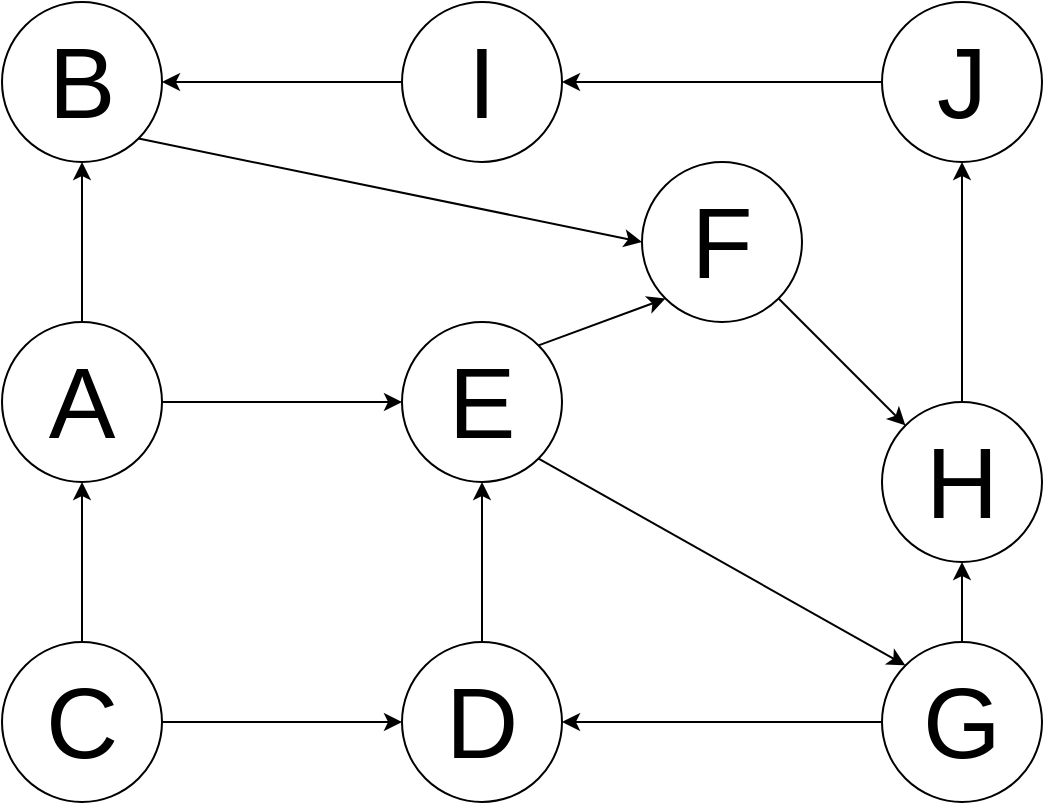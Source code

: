 <mxfile version="13.4.9" type="device"><diagram id="aAlUj7pX7QPpUlGrAERU" name="Page-1"><mxGraphModel dx="1418" dy="745" grid="1" gridSize="10" guides="1" tooltips="1" connect="1" arrows="1" fold="1" page="1" pageScale="1" pageWidth="827" pageHeight="1169" math="0" shadow="0"><root><mxCell id="0"/><mxCell id="1" parent="0"/><mxCell id="bMVKe-fVUc77qjIr1iL5-1" value="&lt;span style=&quot;font-size: 50px&quot;&gt;B&lt;br&gt;&lt;/span&gt;" style="ellipse;whiteSpace=wrap;html=1;aspect=fixed;" vertex="1" parent="1"><mxGeometry x="40" y="40" width="80" height="80" as="geometry"/></mxCell><mxCell id="bMVKe-fVUc77qjIr1iL5-11" style="edgeStyle=orthogonalEdgeStyle;rounded=0;orthogonalLoop=1;jettySize=auto;html=1;entryX=1;entryY=0.5;entryDx=0;entryDy=0;" edge="1" parent="1" source="bMVKe-fVUc77qjIr1iL5-2" target="bMVKe-fVUc77qjIr1iL5-1"><mxGeometry relative="1" as="geometry"/></mxCell><mxCell id="bMVKe-fVUc77qjIr1iL5-2" value="&lt;font style=&quot;font-size: 50px&quot;&gt;I&lt;/font&gt;" style="ellipse;whiteSpace=wrap;html=1;aspect=fixed;" vertex="1" parent="1"><mxGeometry x="240" y="40" width="80" height="80" as="geometry"/></mxCell><mxCell id="bMVKe-fVUc77qjIr1iL5-13" style="edgeStyle=orthogonalEdgeStyle;rounded=0;orthogonalLoop=1;jettySize=auto;html=1;entryX=1;entryY=0.5;entryDx=0;entryDy=0;" edge="1" parent="1" source="bMVKe-fVUc77qjIr1iL5-3" target="bMVKe-fVUc77qjIr1iL5-2"><mxGeometry relative="1" as="geometry"/></mxCell><mxCell id="bMVKe-fVUc77qjIr1iL5-3" value="&lt;font style=&quot;font-size: 50px&quot;&gt;J&lt;/font&gt;" style="ellipse;whiteSpace=wrap;html=1;aspect=fixed;" vertex="1" parent="1"><mxGeometry x="480" y="40" width="80" height="80" as="geometry"/></mxCell><mxCell id="bMVKe-fVUc77qjIr1iL5-4" value="&lt;font style=&quot;font-size: 50px&quot;&gt;F&lt;/font&gt;" style="ellipse;whiteSpace=wrap;html=1;aspect=fixed;" vertex="1" parent="1"><mxGeometry x="360" y="120" width="80" height="80" as="geometry"/></mxCell><mxCell id="bMVKe-fVUc77qjIr1iL5-12" style="edgeStyle=orthogonalEdgeStyle;rounded=0;orthogonalLoop=1;jettySize=auto;html=1;entryX=0.5;entryY=1;entryDx=0;entryDy=0;" edge="1" parent="1" source="bMVKe-fVUc77qjIr1iL5-5" target="bMVKe-fVUc77qjIr1iL5-1"><mxGeometry relative="1" as="geometry"/></mxCell><mxCell id="bMVKe-fVUc77qjIr1iL5-19" style="edgeStyle=orthogonalEdgeStyle;rounded=0;orthogonalLoop=1;jettySize=auto;html=1;entryX=0;entryY=0.5;entryDx=0;entryDy=0;" edge="1" parent="1" source="bMVKe-fVUc77qjIr1iL5-5" target="bMVKe-fVUc77qjIr1iL5-6"><mxGeometry relative="1" as="geometry"/></mxCell><mxCell id="bMVKe-fVUc77qjIr1iL5-5" value="&lt;font style=&quot;font-size: 50px&quot;&gt;A&lt;/font&gt;" style="ellipse;whiteSpace=wrap;html=1;aspect=fixed;" vertex="1" parent="1"><mxGeometry x="40" y="200" width="80" height="80" as="geometry"/></mxCell><mxCell id="bMVKe-fVUc77qjIr1iL5-6" value="&lt;font style=&quot;font-size: 50px&quot;&gt;E&lt;/font&gt;" style="ellipse;whiteSpace=wrap;html=1;aspect=fixed;" vertex="1" parent="1"><mxGeometry x="240" y="200" width="80" height="80" as="geometry"/></mxCell><mxCell id="bMVKe-fVUc77qjIr1iL5-14" style="edgeStyle=orthogonalEdgeStyle;rounded=0;orthogonalLoop=1;jettySize=auto;html=1;entryX=0.5;entryY=1;entryDx=0;entryDy=0;" edge="1" parent="1" source="bMVKe-fVUc77qjIr1iL5-7" target="bMVKe-fVUc77qjIr1iL5-3"><mxGeometry relative="1" as="geometry"/></mxCell><mxCell id="bMVKe-fVUc77qjIr1iL5-7" value="&lt;font style=&quot;font-size: 50px&quot;&gt;H&lt;/font&gt;" style="ellipse;whiteSpace=wrap;html=1;aspect=fixed;" vertex="1" parent="1"><mxGeometry x="480" y="240" width="80" height="80" as="geometry"/></mxCell><mxCell id="bMVKe-fVUc77qjIr1iL5-17" style="edgeStyle=orthogonalEdgeStyle;rounded=0;orthogonalLoop=1;jettySize=auto;html=1;entryX=0;entryY=0.5;entryDx=0;entryDy=0;" edge="1" parent="1" source="bMVKe-fVUc77qjIr1iL5-8" target="bMVKe-fVUc77qjIr1iL5-9"><mxGeometry relative="1" as="geometry"/></mxCell><mxCell id="bMVKe-fVUc77qjIr1iL5-18" style="edgeStyle=orthogonalEdgeStyle;rounded=0;orthogonalLoop=1;jettySize=auto;html=1;entryX=0.5;entryY=1;entryDx=0;entryDy=0;" edge="1" parent="1" source="bMVKe-fVUc77qjIr1iL5-8" target="bMVKe-fVUc77qjIr1iL5-5"><mxGeometry relative="1" as="geometry"/></mxCell><mxCell id="bMVKe-fVUc77qjIr1iL5-8" value="&lt;font style=&quot;font-size: 50px&quot;&gt;C&lt;/font&gt;" style="ellipse;whiteSpace=wrap;html=1;aspect=fixed;" vertex="1" parent="1"><mxGeometry x="40" y="360" width="80" height="80" as="geometry"/></mxCell><mxCell id="bMVKe-fVUc77qjIr1iL5-24" style="edgeStyle=orthogonalEdgeStyle;rounded=0;orthogonalLoop=1;jettySize=auto;html=1;entryX=0.5;entryY=1;entryDx=0;entryDy=0;" edge="1" parent="1" source="bMVKe-fVUc77qjIr1iL5-9" target="bMVKe-fVUc77qjIr1iL5-6"><mxGeometry relative="1" as="geometry"/></mxCell><mxCell id="bMVKe-fVUc77qjIr1iL5-9" value="&lt;font style=&quot;font-size: 50px&quot;&gt;D&lt;/font&gt;" style="ellipse;whiteSpace=wrap;html=1;aspect=fixed;" vertex="1" parent="1"><mxGeometry x="240" y="360" width="80" height="80" as="geometry"/></mxCell><mxCell id="bMVKe-fVUc77qjIr1iL5-15" style="edgeStyle=orthogonalEdgeStyle;rounded=0;orthogonalLoop=1;jettySize=auto;html=1;entryX=0.5;entryY=1;entryDx=0;entryDy=0;" edge="1" parent="1" source="bMVKe-fVUc77qjIr1iL5-10" target="bMVKe-fVUc77qjIr1iL5-7"><mxGeometry relative="1" as="geometry"/></mxCell><mxCell id="bMVKe-fVUc77qjIr1iL5-16" style="edgeStyle=orthogonalEdgeStyle;rounded=0;orthogonalLoop=1;jettySize=auto;html=1;entryX=1;entryY=0.5;entryDx=0;entryDy=0;" edge="1" parent="1" source="bMVKe-fVUc77qjIr1iL5-10" target="bMVKe-fVUc77qjIr1iL5-9"><mxGeometry relative="1" as="geometry"/></mxCell><mxCell id="bMVKe-fVUc77qjIr1iL5-10" value="&lt;font style=&quot;font-size: 50px&quot;&gt;G&lt;/font&gt;" style="ellipse;whiteSpace=wrap;html=1;aspect=fixed;" vertex="1" parent="1"><mxGeometry x="480" y="360" width="80" height="80" as="geometry"/></mxCell><mxCell id="bMVKe-fVUc77qjIr1iL5-20" value="" style="endArrow=classic;html=1;exitX=1;exitY=1;exitDx=0;exitDy=0;entryX=0;entryY=0;entryDx=0;entryDy=0;" edge="1" parent="1" source="bMVKe-fVUc77qjIr1iL5-4" target="bMVKe-fVUc77qjIr1iL5-7"><mxGeometry width="50" height="50" relative="1" as="geometry"><mxPoint x="620" y="240" as="sourcePoint"/><mxPoint x="670" y="190" as="targetPoint"/></mxGeometry></mxCell><mxCell id="bMVKe-fVUc77qjIr1iL5-21" value="" style="endArrow=classic;html=1;exitX=1;exitY=0;exitDx=0;exitDy=0;entryX=0;entryY=1;entryDx=0;entryDy=0;" edge="1" parent="1" source="bMVKe-fVUc77qjIr1iL5-6" target="bMVKe-fVUc77qjIr1iL5-4"><mxGeometry width="50" height="50" relative="1" as="geometry"><mxPoint x="370" y="320" as="sourcePoint"/><mxPoint x="420" y="270" as="targetPoint"/></mxGeometry></mxCell><mxCell id="bMVKe-fVUc77qjIr1iL5-22" value="" style="endArrow=classic;html=1;exitX=1;exitY=1;exitDx=0;exitDy=0;entryX=0;entryY=0.5;entryDx=0;entryDy=0;" edge="1" parent="1" source="bMVKe-fVUc77qjIr1iL5-1" target="bMVKe-fVUc77qjIr1iL5-4"><mxGeometry width="50" height="50" relative="1" as="geometry"><mxPoint x="180" y="180" as="sourcePoint"/><mxPoint x="230" y="130" as="targetPoint"/></mxGeometry></mxCell><mxCell id="bMVKe-fVUc77qjIr1iL5-23" value="" style="endArrow=classic;html=1;exitX=1;exitY=1;exitDx=0;exitDy=0;entryX=0;entryY=0;entryDx=0;entryDy=0;" edge="1" parent="1" source="bMVKe-fVUc77qjIr1iL5-6" target="bMVKe-fVUc77qjIr1iL5-10"><mxGeometry width="50" height="50" relative="1" as="geometry"><mxPoint x="410" y="330" as="sourcePoint"/><mxPoint x="460" y="280" as="targetPoint"/></mxGeometry></mxCell></root></mxGraphModel></diagram></mxfile>